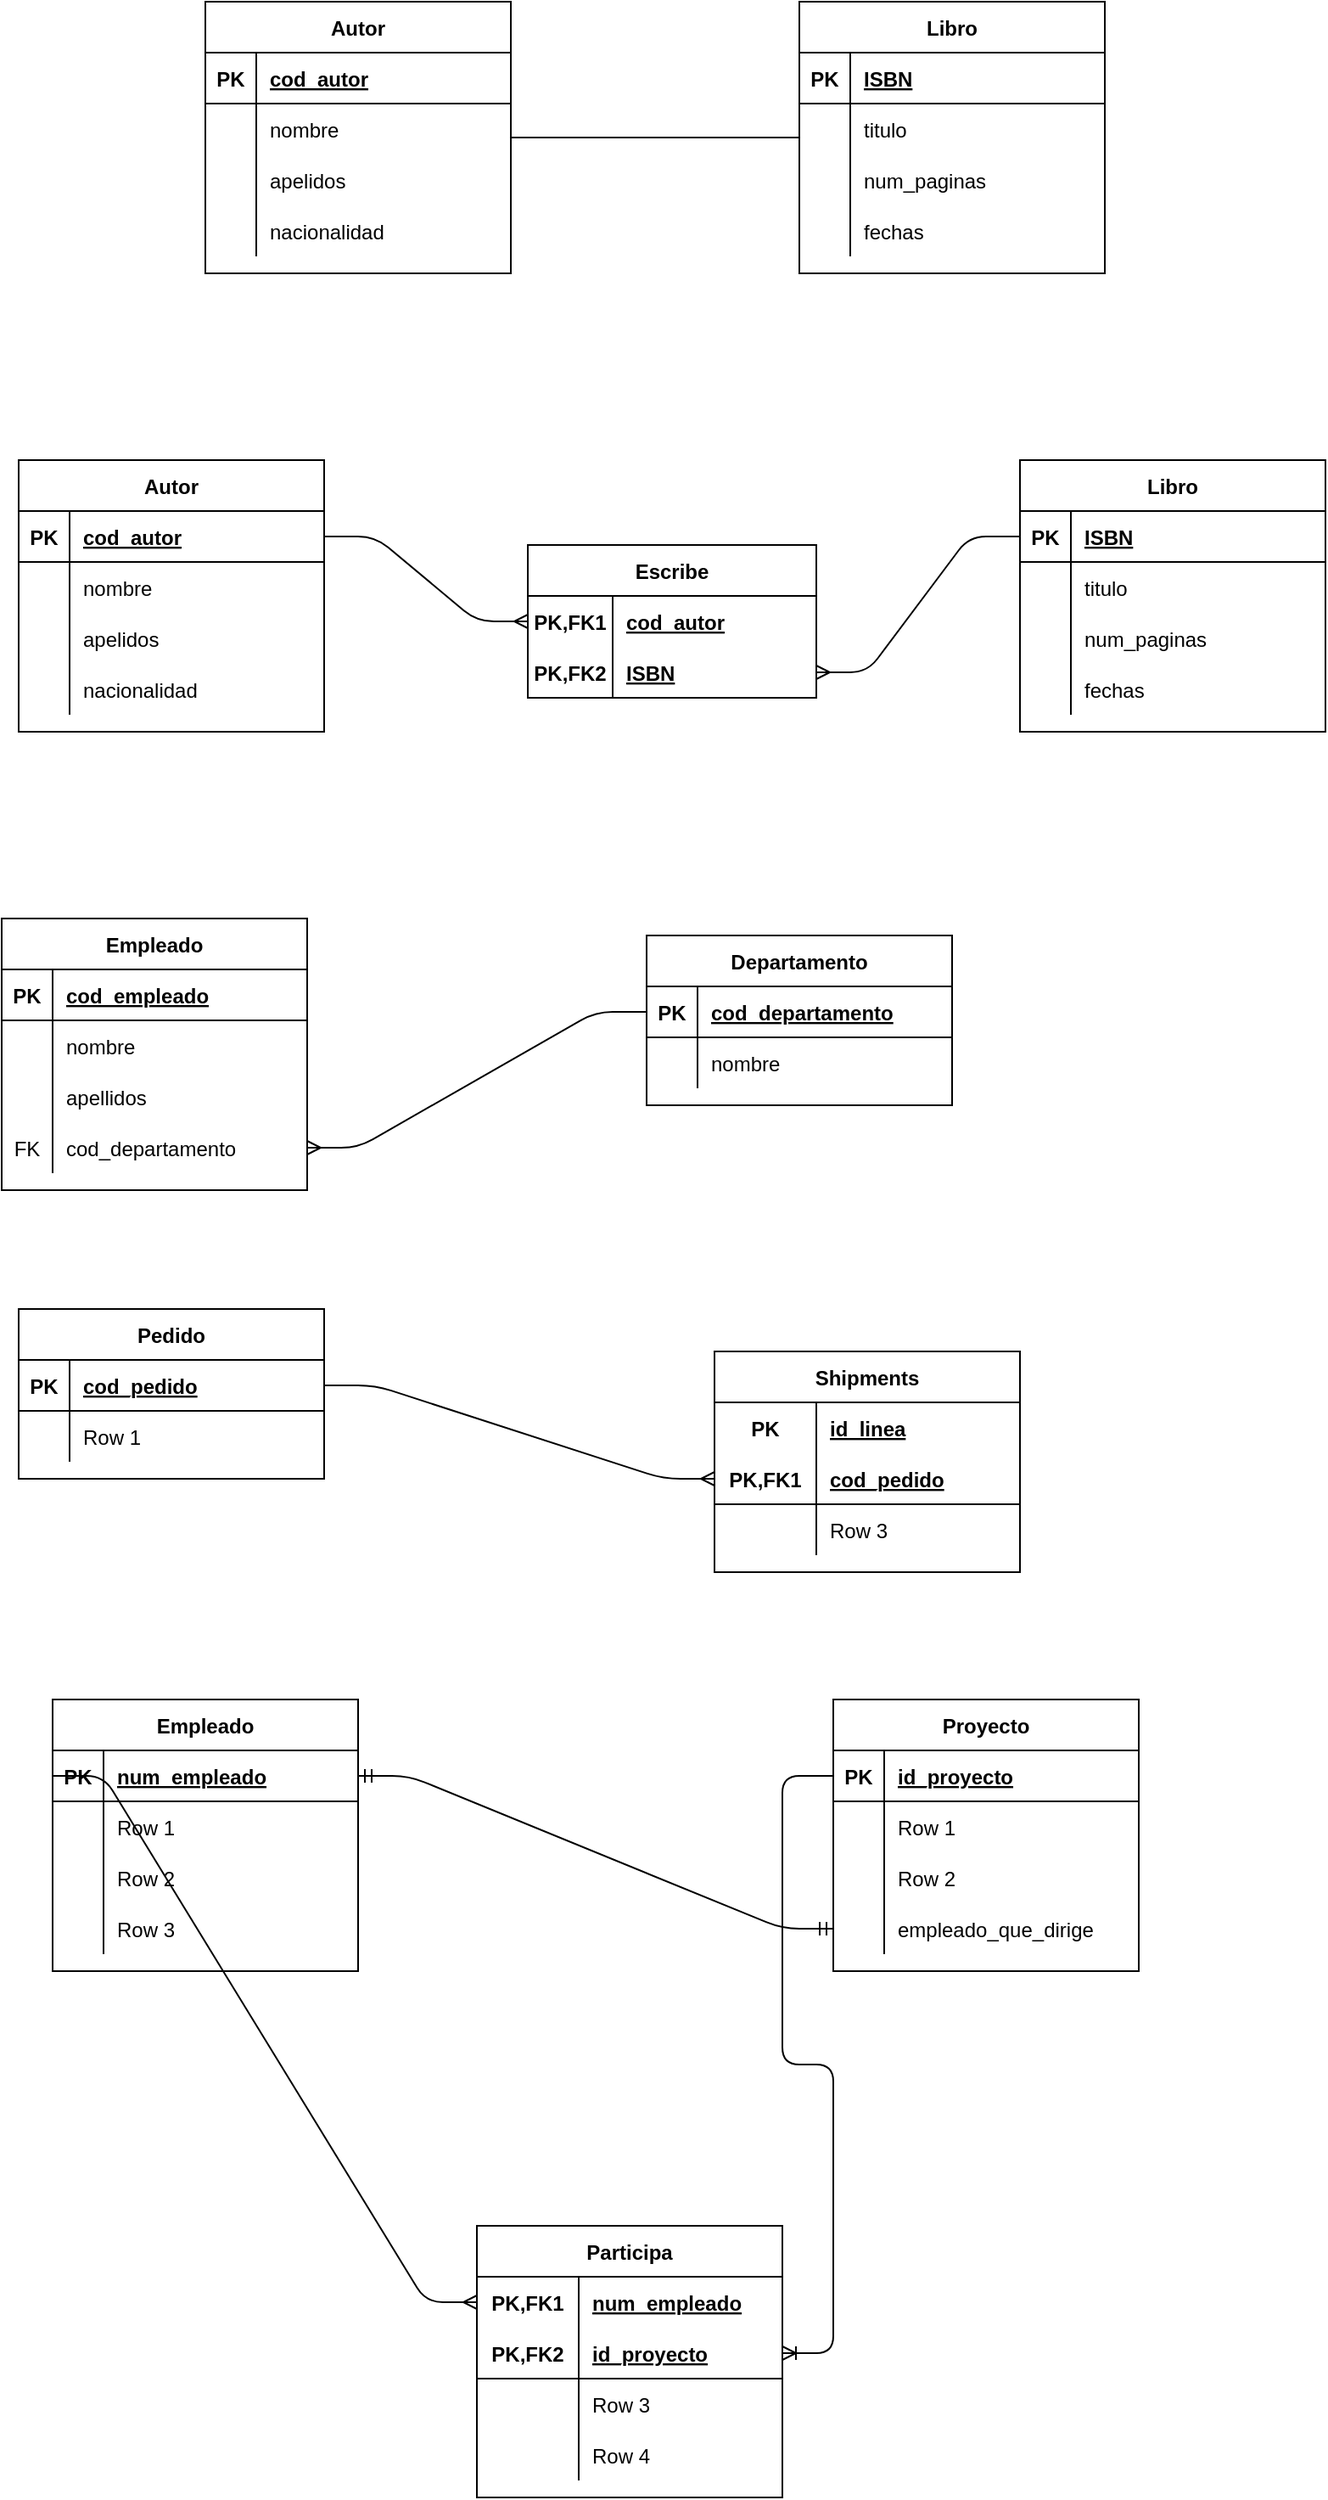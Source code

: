 <mxfile version="13.9.9" type="device"><diagram id="R2lEEEUBdFMjLlhIrx00" name="Page-1"><mxGraphModel dx="868" dy="510" grid="1" gridSize="10" guides="1" tooltips="1" connect="1" arrows="1" fold="1" page="1" pageScale="1" pageWidth="850" pageHeight="1100" math="0" shadow="0" extFonts="Permanent Marker^https://fonts.googleapis.com/css?family=Permanent+Marker"><root><mxCell id="0"/><mxCell id="1" parent="0"/><mxCell id="qr6SxdqKXMgSK3i2iwKG-58" value="Autor" style="shape=table;startSize=30;container=1;collapsible=1;childLayout=tableLayout;fixedRows=1;rowLines=0;fontStyle=1;align=center;resizeLast=1;" parent="1" vertex="1"><mxGeometry x="70" y="620" width="180" height="160" as="geometry"/></mxCell><mxCell id="qr6SxdqKXMgSK3i2iwKG-59" value="" style="shape=partialRectangle;collapsible=0;dropTarget=0;pointerEvents=0;fillColor=none;top=0;left=0;bottom=1;right=0;points=[[0,0.5],[1,0.5]];portConstraint=eastwest;" parent="qr6SxdqKXMgSK3i2iwKG-58" vertex="1"><mxGeometry y="30" width="180" height="30" as="geometry"/></mxCell><mxCell id="qr6SxdqKXMgSK3i2iwKG-60" value="PK" style="shape=partialRectangle;connectable=0;fillColor=none;top=0;left=0;bottom=0;right=0;fontStyle=1;overflow=hidden;" parent="qr6SxdqKXMgSK3i2iwKG-59" vertex="1"><mxGeometry width="30" height="30" as="geometry"/></mxCell><mxCell id="qr6SxdqKXMgSK3i2iwKG-61" value="cod_autor" style="shape=partialRectangle;connectable=0;fillColor=none;top=0;left=0;bottom=0;right=0;align=left;spacingLeft=6;fontStyle=5;overflow=hidden;" parent="qr6SxdqKXMgSK3i2iwKG-59" vertex="1"><mxGeometry x="30" width="150" height="30" as="geometry"/></mxCell><mxCell id="qr6SxdqKXMgSK3i2iwKG-62" value="" style="shape=partialRectangle;collapsible=0;dropTarget=0;pointerEvents=0;fillColor=none;top=0;left=0;bottom=0;right=0;points=[[0,0.5],[1,0.5]];portConstraint=eastwest;" parent="qr6SxdqKXMgSK3i2iwKG-58" vertex="1"><mxGeometry y="60" width="180" height="30" as="geometry"/></mxCell><mxCell id="qr6SxdqKXMgSK3i2iwKG-63" value="" style="shape=partialRectangle;connectable=0;fillColor=none;top=0;left=0;bottom=0;right=0;editable=1;overflow=hidden;" parent="qr6SxdqKXMgSK3i2iwKG-62" vertex="1"><mxGeometry width="30" height="30" as="geometry"/></mxCell><mxCell id="qr6SxdqKXMgSK3i2iwKG-64" value="nombre" style="shape=partialRectangle;connectable=0;fillColor=none;top=0;left=0;bottom=0;right=0;align=left;spacingLeft=6;overflow=hidden;" parent="qr6SxdqKXMgSK3i2iwKG-62" vertex="1"><mxGeometry x="30" width="150" height="30" as="geometry"/></mxCell><mxCell id="qr6SxdqKXMgSK3i2iwKG-65" value="" style="shape=partialRectangle;collapsible=0;dropTarget=0;pointerEvents=0;fillColor=none;top=0;left=0;bottom=0;right=0;points=[[0,0.5],[1,0.5]];portConstraint=eastwest;" parent="qr6SxdqKXMgSK3i2iwKG-58" vertex="1"><mxGeometry y="90" width="180" height="30" as="geometry"/></mxCell><mxCell id="qr6SxdqKXMgSK3i2iwKG-66" value="" style="shape=partialRectangle;connectable=0;fillColor=none;top=0;left=0;bottom=0;right=0;editable=1;overflow=hidden;" parent="qr6SxdqKXMgSK3i2iwKG-65" vertex="1"><mxGeometry width="30" height="30" as="geometry"/></mxCell><mxCell id="qr6SxdqKXMgSK3i2iwKG-67" value="apelidos" style="shape=partialRectangle;connectable=0;fillColor=none;top=0;left=0;bottom=0;right=0;align=left;spacingLeft=6;overflow=hidden;" parent="qr6SxdqKXMgSK3i2iwKG-65" vertex="1"><mxGeometry x="30" width="150" height="30" as="geometry"/></mxCell><mxCell id="qr6SxdqKXMgSK3i2iwKG-68" value="" style="shape=partialRectangle;collapsible=0;dropTarget=0;pointerEvents=0;fillColor=none;top=0;left=0;bottom=0;right=0;points=[[0,0.5],[1,0.5]];portConstraint=eastwest;" parent="qr6SxdqKXMgSK3i2iwKG-58" vertex="1"><mxGeometry y="120" width="180" height="30" as="geometry"/></mxCell><mxCell id="qr6SxdqKXMgSK3i2iwKG-69" value="" style="shape=partialRectangle;connectable=0;fillColor=none;top=0;left=0;bottom=0;right=0;editable=1;overflow=hidden;" parent="qr6SxdqKXMgSK3i2iwKG-68" vertex="1"><mxGeometry width="30" height="30" as="geometry"/></mxCell><mxCell id="qr6SxdqKXMgSK3i2iwKG-70" value="nacionalidad" style="shape=partialRectangle;connectable=0;fillColor=none;top=0;left=0;bottom=0;right=0;align=left;spacingLeft=6;overflow=hidden;" parent="qr6SxdqKXMgSK3i2iwKG-68" vertex="1"><mxGeometry x="30" width="150" height="30" as="geometry"/></mxCell><mxCell id="qr6SxdqKXMgSK3i2iwKG-71" value="Libro" style="shape=table;startSize=30;container=1;collapsible=1;childLayout=tableLayout;fixedRows=1;rowLines=0;fontStyle=1;align=center;resizeLast=1;strokeColor=#000000;" parent="1" vertex="1"><mxGeometry x="660" y="620" width="180" height="160" as="geometry"/></mxCell><mxCell id="qr6SxdqKXMgSK3i2iwKG-72" value="" style="shape=partialRectangle;collapsible=0;dropTarget=0;pointerEvents=0;fillColor=none;top=0;left=0;bottom=1;right=0;points=[[0,0.5],[1,0.5]];portConstraint=eastwest;" parent="qr6SxdqKXMgSK3i2iwKG-71" vertex="1"><mxGeometry y="30" width="180" height="30" as="geometry"/></mxCell><mxCell id="qr6SxdqKXMgSK3i2iwKG-73" value="PK" style="shape=partialRectangle;connectable=0;fillColor=none;top=0;left=0;bottom=0;right=0;fontStyle=1;overflow=hidden;" parent="qr6SxdqKXMgSK3i2iwKG-72" vertex="1"><mxGeometry width="30" height="30" as="geometry"/></mxCell><mxCell id="qr6SxdqKXMgSK3i2iwKG-74" value="ISBN" style="shape=partialRectangle;connectable=0;fillColor=none;top=0;left=0;bottom=0;right=0;align=left;spacingLeft=6;fontStyle=5;overflow=hidden;" parent="qr6SxdqKXMgSK3i2iwKG-72" vertex="1"><mxGeometry x="30" width="150" height="30" as="geometry"/></mxCell><mxCell id="qr6SxdqKXMgSK3i2iwKG-75" value="" style="shape=partialRectangle;collapsible=0;dropTarget=0;pointerEvents=0;fillColor=none;top=0;left=0;bottom=0;right=0;points=[[0,0.5],[1,0.5]];portConstraint=eastwest;" parent="qr6SxdqKXMgSK3i2iwKG-71" vertex="1"><mxGeometry y="60" width="180" height="30" as="geometry"/></mxCell><mxCell id="qr6SxdqKXMgSK3i2iwKG-76" value="" style="shape=partialRectangle;connectable=0;fillColor=none;top=0;left=0;bottom=0;right=0;editable=1;overflow=hidden;" parent="qr6SxdqKXMgSK3i2iwKG-75" vertex="1"><mxGeometry width="30" height="30" as="geometry"/></mxCell><mxCell id="qr6SxdqKXMgSK3i2iwKG-77" value="titulo" style="shape=partialRectangle;connectable=0;fillColor=none;top=0;left=0;bottom=0;right=0;align=left;spacingLeft=6;overflow=hidden;" parent="qr6SxdqKXMgSK3i2iwKG-75" vertex="1"><mxGeometry x="30" width="150" height="30" as="geometry"/></mxCell><mxCell id="qr6SxdqKXMgSK3i2iwKG-78" value="" style="shape=partialRectangle;collapsible=0;dropTarget=0;pointerEvents=0;fillColor=none;top=0;left=0;bottom=0;right=0;points=[[0,0.5],[1,0.5]];portConstraint=eastwest;" parent="qr6SxdqKXMgSK3i2iwKG-71" vertex="1"><mxGeometry y="90" width="180" height="30" as="geometry"/></mxCell><mxCell id="qr6SxdqKXMgSK3i2iwKG-79" value="" style="shape=partialRectangle;connectable=0;fillColor=none;top=0;left=0;bottom=0;right=0;editable=1;overflow=hidden;" parent="qr6SxdqKXMgSK3i2iwKG-78" vertex="1"><mxGeometry width="30" height="30" as="geometry"/></mxCell><mxCell id="qr6SxdqKXMgSK3i2iwKG-80" value="num_paginas" style="shape=partialRectangle;connectable=0;fillColor=none;top=0;left=0;bottom=0;right=0;align=left;spacingLeft=6;overflow=hidden;" parent="qr6SxdqKXMgSK3i2iwKG-78" vertex="1"><mxGeometry x="30" width="150" height="30" as="geometry"/></mxCell><mxCell id="qr6SxdqKXMgSK3i2iwKG-81" value="" style="shape=partialRectangle;collapsible=0;dropTarget=0;pointerEvents=0;fillColor=none;top=0;left=0;bottom=0;right=0;points=[[0,0.5],[1,0.5]];portConstraint=eastwest;" parent="qr6SxdqKXMgSK3i2iwKG-71" vertex="1"><mxGeometry y="120" width="180" height="30" as="geometry"/></mxCell><mxCell id="qr6SxdqKXMgSK3i2iwKG-82" value="" style="shape=partialRectangle;connectable=0;fillColor=none;top=0;left=0;bottom=0;right=0;editable=1;overflow=hidden;" parent="qr6SxdqKXMgSK3i2iwKG-81" vertex="1"><mxGeometry width="30" height="30" as="geometry"/></mxCell><mxCell id="qr6SxdqKXMgSK3i2iwKG-83" value="fechas" style="shape=partialRectangle;connectable=0;fillColor=none;top=0;left=0;bottom=0;right=0;align=left;spacingLeft=6;overflow=hidden;" parent="qr6SxdqKXMgSK3i2iwKG-81" vertex="1"><mxGeometry x="30" width="150" height="30" as="geometry"/></mxCell><mxCell id="qr6SxdqKXMgSK3i2iwKG-94" value="Escribe" style="shape=table;startSize=30;container=1;collapsible=1;childLayout=tableLayout;fixedRows=1;rowLines=0;fontStyle=1;align=center;resizeLast=1;strokeColor=#000000;" parent="1" vertex="1"><mxGeometry x="370" y="670" width="170" height="90" as="geometry"/></mxCell><mxCell id="qr6SxdqKXMgSK3i2iwKG-95" value="" style="shape=partialRectangle;collapsible=0;dropTarget=0;pointerEvents=0;fillColor=none;top=0;left=0;bottom=1;right=0;points=[[0,0.5],[1,0.5]];portConstraint=eastwest;strokeColor=none;" parent="qr6SxdqKXMgSK3i2iwKG-94" vertex="1"><mxGeometry y="30" width="170" height="30" as="geometry"/></mxCell><mxCell id="qr6SxdqKXMgSK3i2iwKG-96" value="PK,FK1" style="shape=partialRectangle;connectable=0;fillColor=none;top=0;left=0;bottom=0;right=0;fontStyle=1;overflow=hidden;" parent="qr6SxdqKXMgSK3i2iwKG-95" vertex="1"><mxGeometry width="50" height="30" as="geometry"/></mxCell><mxCell id="qr6SxdqKXMgSK3i2iwKG-97" value="cod_autor" style="shape=partialRectangle;connectable=0;fillColor=none;top=0;left=0;bottom=0;right=0;align=left;spacingLeft=6;fontStyle=5;overflow=hidden;" parent="qr6SxdqKXMgSK3i2iwKG-95" vertex="1"><mxGeometry x="50" width="120" height="30" as="geometry"/></mxCell><mxCell id="qr6SxdqKXMgSK3i2iwKG-107" value="" style="shape=partialRectangle;collapsible=0;dropTarget=0;pointerEvents=0;fillColor=none;top=0;left=0;bottom=1;right=0;points=[[0,0.5],[1,0.5]];portConstraint=eastwest;" parent="qr6SxdqKXMgSK3i2iwKG-94" vertex="1"><mxGeometry y="60" width="170" height="30" as="geometry"/></mxCell><mxCell id="qr6SxdqKXMgSK3i2iwKG-108" value="PK,FK2" style="shape=partialRectangle;connectable=0;fillColor=none;top=0;left=0;bottom=0;right=0;fontStyle=1;overflow=hidden;" parent="qr6SxdqKXMgSK3i2iwKG-107" vertex="1"><mxGeometry width="50" height="30" as="geometry"/></mxCell><mxCell id="qr6SxdqKXMgSK3i2iwKG-109" value="ISBN" style="shape=partialRectangle;connectable=0;fillColor=none;top=0;left=0;bottom=0;right=0;align=left;spacingLeft=6;fontStyle=5;overflow=hidden;" parent="qr6SxdqKXMgSK3i2iwKG-107" vertex="1"><mxGeometry x="50" width="120" height="30" as="geometry"/></mxCell><mxCell id="DRGALDE1ykIRVBQbwLEC-1" value="Autor" style="shape=table;startSize=30;container=1;collapsible=1;childLayout=tableLayout;fixedRows=1;rowLines=0;fontStyle=1;align=center;resizeLast=1;" vertex="1" parent="1"><mxGeometry x="180" y="350" width="180" height="160" as="geometry"/></mxCell><mxCell id="DRGALDE1ykIRVBQbwLEC-2" value="" style="shape=partialRectangle;collapsible=0;dropTarget=0;pointerEvents=0;fillColor=none;top=0;left=0;bottom=1;right=0;points=[[0,0.5],[1,0.5]];portConstraint=eastwest;" vertex="1" parent="DRGALDE1ykIRVBQbwLEC-1"><mxGeometry y="30" width="180" height="30" as="geometry"/></mxCell><mxCell id="DRGALDE1ykIRVBQbwLEC-3" value="PK" style="shape=partialRectangle;connectable=0;fillColor=none;top=0;left=0;bottom=0;right=0;fontStyle=1;overflow=hidden;" vertex="1" parent="DRGALDE1ykIRVBQbwLEC-2"><mxGeometry width="30" height="30" as="geometry"/></mxCell><mxCell id="DRGALDE1ykIRVBQbwLEC-4" value="cod_autor" style="shape=partialRectangle;connectable=0;fillColor=none;top=0;left=0;bottom=0;right=0;align=left;spacingLeft=6;fontStyle=5;overflow=hidden;" vertex="1" parent="DRGALDE1ykIRVBQbwLEC-2"><mxGeometry x="30" width="150" height="30" as="geometry"/></mxCell><mxCell id="DRGALDE1ykIRVBQbwLEC-5" value="" style="shape=partialRectangle;collapsible=0;dropTarget=0;pointerEvents=0;fillColor=none;top=0;left=0;bottom=0;right=0;points=[[0,0.5],[1,0.5]];portConstraint=eastwest;" vertex="1" parent="DRGALDE1ykIRVBQbwLEC-1"><mxGeometry y="60" width="180" height="30" as="geometry"/></mxCell><mxCell id="DRGALDE1ykIRVBQbwLEC-6" value="" style="shape=partialRectangle;connectable=0;fillColor=none;top=0;left=0;bottom=0;right=0;editable=1;overflow=hidden;" vertex="1" parent="DRGALDE1ykIRVBQbwLEC-5"><mxGeometry width="30" height="30" as="geometry"/></mxCell><mxCell id="DRGALDE1ykIRVBQbwLEC-7" value="nombre" style="shape=partialRectangle;connectable=0;fillColor=none;top=0;left=0;bottom=0;right=0;align=left;spacingLeft=6;overflow=hidden;" vertex="1" parent="DRGALDE1ykIRVBQbwLEC-5"><mxGeometry x="30" width="150" height="30" as="geometry"/></mxCell><mxCell id="DRGALDE1ykIRVBQbwLEC-8" value="" style="shape=partialRectangle;collapsible=0;dropTarget=0;pointerEvents=0;fillColor=none;top=0;left=0;bottom=0;right=0;points=[[0,0.5],[1,0.5]];portConstraint=eastwest;" vertex="1" parent="DRGALDE1ykIRVBQbwLEC-1"><mxGeometry y="90" width="180" height="30" as="geometry"/></mxCell><mxCell id="DRGALDE1ykIRVBQbwLEC-9" value="" style="shape=partialRectangle;connectable=0;fillColor=none;top=0;left=0;bottom=0;right=0;editable=1;overflow=hidden;" vertex="1" parent="DRGALDE1ykIRVBQbwLEC-8"><mxGeometry width="30" height="30" as="geometry"/></mxCell><mxCell id="DRGALDE1ykIRVBQbwLEC-10" value="apelidos" style="shape=partialRectangle;connectable=0;fillColor=none;top=0;left=0;bottom=0;right=0;align=left;spacingLeft=6;overflow=hidden;" vertex="1" parent="DRGALDE1ykIRVBQbwLEC-8"><mxGeometry x="30" width="150" height="30" as="geometry"/></mxCell><mxCell id="DRGALDE1ykIRVBQbwLEC-11" value="" style="shape=partialRectangle;collapsible=0;dropTarget=0;pointerEvents=0;fillColor=none;top=0;left=0;bottom=0;right=0;points=[[0,0.5],[1,0.5]];portConstraint=eastwest;" vertex="1" parent="DRGALDE1ykIRVBQbwLEC-1"><mxGeometry y="120" width="180" height="30" as="geometry"/></mxCell><mxCell id="DRGALDE1ykIRVBQbwLEC-12" value="" style="shape=partialRectangle;connectable=0;fillColor=none;top=0;left=0;bottom=0;right=0;editable=1;overflow=hidden;" vertex="1" parent="DRGALDE1ykIRVBQbwLEC-11"><mxGeometry width="30" height="30" as="geometry"/></mxCell><mxCell id="DRGALDE1ykIRVBQbwLEC-13" value="nacionalidad" style="shape=partialRectangle;connectable=0;fillColor=none;top=0;left=0;bottom=0;right=0;align=left;spacingLeft=6;overflow=hidden;" vertex="1" parent="DRGALDE1ykIRVBQbwLEC-11"><mxGeometry x="30" width="150" height="30" as="geometry"/></mxCell><mxCell id="DRGALDE1ykIRVBQbwLEC-14" value="Libro" style="shape=table;startSize=30;container=1;collapsible=1;childLayout=tableLayout;fixedRows=1;rowLines=0;fontStyle=1;align=center;resizeLast=1;strokeColor=#000000;" vertex="1" parent="1"><mxGeometry x="530" y="350" width="180" height="160" as="geometry"/></mxCell><mxCell id="DRGALDE1ykIRVBQbwLEC-15" value="" style="shape=partialRectangle;collapsible=0;dropTarget=0;pointerEvents=0;fillColor=none;top=0;left=0;bottom=1;right=0;points=[[0,0.5],[1,0.5]];portConstraint=eastwest;" vertex="1" parent="DRGALDE1ykIRVBQbwLEC-14"><mxGeometry y="30" width="180" height="30" as="geometry"/></mxCell><mxCell id="DRGALDE1ykIRVBQbwLEC-16" value="PK" style="shape=partialRectangle;connectable=0;fillColor=none;top=0;left=0;bottom=0;right=0;fontStyle=1;overflow=hidden;" vertex="1" parent="DRGALDE1ykIRVBQbwLEC-15"><mxGeometry width="30" height="30" as="geometry"/></mxCell><mxCell id="DRGALDE1ykIRVBQbwLEC-17" value="ISBN" style="shape=partialRectangle;connectable=0;fillColor=none;top=0;left=0;bottom=0;right=0;align=left;spacingLeft=6;fontStyle=5;overflow=hidden;" vertex="1" parent="DRGALDE1ykIRVBQbwLEC-15"><mxGeometry x="30" width="150" height="30" as="geometry"/></mxCell><mxCell id="DRGALDE1ykIRVBQbwLEC-18" value="" style="shape=partialRectangle;collapsible=0;dropTarget=0;pointerEvents=0;fillColor=none;top=0;left=0;bottom=0;right=0;points=[[0,0.5],[1,0.5]];portConstraint=eastwest;" vertex="1" parent="DRGALDE1ykIRVBQbwLEC-14"><mxGeometry y="60" width="180" height="30" as="geometry"/></mxCell><mxCell id="DRGALDE1ykIRVBQbwLEC-19" value="" style="shape=partialRectangle;connectable=0;fillColor=none;top=0;left=0;bottom=0;right=0;editable=1;overflow=hidden;" vertex="1" parent="DRGALDE1ykIRVBQbwLEC-18"><mxGeometry width="30" height="30" as="geometry"/></mxCell><mxCell id="DRGALDE1ykIRVBQbwLEC-20" value="titulo" style="shape=partialRectangle;connectable=0;fillColor=none;top=0;left=0;bottom=0;right=0;align=left;spacingLeft=6;overflow=hidden;" vertex="1" parent="DRGALDE1ykIRVBQbwLEC-18"><mxGeometry x="30" width="150" height="30" as="geometry"/></mxCell><mxCell id="DRGALDE1ykIRVBQbwLEC-21" value="" style="shape=partialRectangle;collapsible=0;dropTarget=0;pointerEvents=0;fillColor=none;top=0;left=0;bottom=0;right=0;points=[[0,0.5],[1,0.5]];portConstraint=eastwest;" vertex="1" parent="DRGALDE1ykIRVBQbwLEC-14"><mxGeometry y="90" width="180" height="30" as="geometry"/></mxCell><mxCell id="DRGALDE1ykIRVBQbwLEC-22" value="" style="shape=partialRectangle;connectable=0;fillColor=none;top=0;left=0;bottom=0;right=0;editable=1;overflow=hidden;" vertex="1" parent="DRGALDE1ykIRVBQbwLEC-21"><mxGeometry width="30" height="30" as="geometry"/></mxCell><mxCell id="DRGALDE1ykIRVBQbwLEC-23" value="num_paginas" style="shape=partialRectangle;connectable=0;fillColor=none;top=0;left=0;bottom=0;right=0;align=left;spacingLeft=6;overflow=hidden;" vertex="1" parent="DRGALDE1ykIRVBQbwLEC-21"><mxGeometry x="30" width="150" height="30" as="geometry"/></mxCell><mxCell id="DRGALDE1ykIRVBQbwLEC-24" value="" style="shape=partialRectangle;collapsible=0;dropTarget=0;pointerEvents=0;fillColor=none;top=0;left=0;bottom=0;right=0;points=[[0,0.5],[1,0.5]];portConstraint=eastwest;" vertex="1" parent="DRGALDE1ykIRVBQbwLEC-14"><mxGeometry y="120" width="180" height="30" as="geometry"/></mxCell><mxCell id="DRGALDE1ykIRVBQbwLEC-25" value="" style="shape=partialRectangle;connectable=0;fillColor=none;top=0;left=0;bottom=0;right=0;editable=1;overflow=hidden;" vertex="1" parent="DRGALDE1ykIRVBQbwLEC-24"><mxGeometry width="30" height="30" as="geometry"/></mxCell><mxCell id="DRGALDE1ykIRVBQbwLEC-26" value="fechas" style="shape=partialRectangle;connectable=0;fillColor=none;top=0;left=0;bottom=0;right=0;align=left;spacingLeft=6;overflow=hidden;" vertex="1" parent="DRGALDE1ykIRVBQbwLEC-24"><mxGeometry x="30" width="150" height="30" as="geometry"/></mxCell><mxCell id="DRGALDE1ykIRVBQbwLEC-28" value="" style="endArrow=none;html=1;rounded=0;" edge="1" parent="1" source="DRGALDE1ykIRVBQbwLEC-1" target="DRGALDE1ykIRVBQbwLEC-14"><mxGeometry relative="1" as="geometry"><mxPoint x="340" y="560" as="sourcePoint"/><mxPoint x="500" y="560" as="targetPoint"/></mxGeometry></mxCell><mxCell id="DRGALDE1ykIRVBQbwLEC-31" value="" style="edgeStyle=entityRelationEdgeStyle;fontSize=12;html=1;endArrow=ERmany;exitX=1;exitY=0.5;exitDx=0;exitDy=0;entryX=0;entryY=0.5;entryDx=0;entryDy=0;" edge="1" parent="1" source="qr6SxdqKXMgSK3i2iwKG-59" target="qr6SxdqKXMgSK3i2iwKG-95"><mxGeometry width="100" height="100" relative="1" as="geometry"><mxPoint x="390" y="810" as="sourcePoint"/><mxPoint x="490" y="710" as="targetPoint"/></mxGeometry></mxCell><mxCell id="DRGALDE1ykIRVBQbwLEC-32" value="" style="edgeStyle=entityRelationEdgeStyle;fontSize=12;html=1;endArrow=ERmany;entryX=1;entryY=0.5;entryDx=0;entryDy=0;exitX=0;exitY=0.5;exitDx=0;exitDy=0;" edge="1" parent="1" source="qr6SxdqKXMgSK3i2iwKG-72" target="qr6SxdqKXMgSK3i2iwKG-107"><mxGeometry width="100" height="100" relative="1" as="geometry"><mxPoint x="460" y="840" as="sourcePoint"/><mxPoint x="580" y="890" as="targetPoint"/></mxGeometry></mxCell><mxCell id="DRGALDE1ykIRVBQbwLEC-33" value="Empleado" style="shape=table;startSize=30;container=1;collapsible=1;childLayout=tableLayout;fixedRows=1;rowLines=0;fontStyle=1;align=center;resizeLast=1;" vertex="1" parent="1"><mxGeometry x="60" y="890" width="180" height="160" as="geometry"/></mxCell><mxCell id="DRGALDE1ykIRVBQbwLEC-34" value="" style="shape=partialRectangle;collapsible=0;dropTarget=0;pointerEvents=0;fillColor=none;top=0;left=0;bottom=1;right=0;points=[[0,0.5],[1,0.5]];portConstraint=eastwest;" vertex="1" parent="DRGALDE1ykIRVBQbwLEC-33"><mxGeometry y="30" width="180" height="30" as="geometry"/></mxCell><mxCell id="DRGALDE1ykIRVBQbwLEC-35" value="PK" style="shape=partialRectangle;connectable=0;fillColor=none;top=0;left=0;bottom=0;right=0;fontStyle=1;overflow=hidden;" vertex="1" parent="DRGALDE1ykIRVBQbwLEC-34"><mxGeometry width="30" height="30" as="geometry"/></mxCell><mxCell id="DRGALDE1ykIRVBQbwLEC-36" value="cod_empleado" style="shape=partialRectangle;connectable=0;fillColor=none;top=0;left=0;bottom=0;right=0;align=left;spacingLeft=6;fontStyle=5;overflow=hidden;" vertex="1" parent="DRGALDE1ykIRVBQbwLEC-34"><mxGeometry x="30" width="150" height="30" as="geometry"/></mxCell><mxCell id="DRGALDE1ykIRVBQbwLEC-37" value="" style="shape=partialRectangle;collapsible=0;dropTarget=0;pointerEvents=0;fillColor=none;top=0;left=0;bottom=0;right=0;points=[[0,0.5],[1,0.5]];portConstraint=eastwest;" vertex="1" parent="DRGALDE1ykIRVBQbwLEC-33"><mxGeometry y="60" width="180" height="30" as="geometry"/></mxCell><mxCell id="DRGALDE1ykIRVBQbwLEC-38" value="" style="shape=partialRectangle;connectable=0;fillColor=none;top=0;left=0;bottom=0;right=0;editable=1;overflow=hidden;" vertex="1" parent="DRGALDE1ykIRVBQbwLEC-37"><mxGeometry width="30" height="30" as="geometry"/></mxCell><mxCell id="DRGALDE1ykIRVBQbwLEC-39" value="nombre" style="shape=partialRectangle;connectable=0;fillColor=none;top=0;left=0;bottom=0;right=0;align=left;spacingLeft=6;overflow=hidden;verticalAlign=middle;" vertex="1" parent="DRGALDE1ykIRVBQbwLEC-37"><mxGeometry x="30" width="150" height="30" as="geometry"/></mxCell><mxCell id="DRGALDE1ykIRVBQbwLEC-40" value="" style="shape=partialRectangle;collapsible=0;dropTarget=0;pointerEvents=0;fillColor=none;top=0;left=0;bottom=0;right=0;points=[[0,0.5],[1,0.5]];portConstraint=eastwest;" vertex="1" parent="DRGALDE1ykIRVBQbwLEC-33"><mxGeometry y="90" width="180" height="30" as="geometry"/></mxCell><mxCell id="DRGALDE1ykIRVBQbwLEC-41" value="" style="shape=partialRectangle;connectable=0;fillColor=none;top=0;left=0;bottom=0;right=0;editable=1;overflow=hidden;" vertex="1" parent="DRGALDE1ykIRVBQbwLEC-40"><mxGeometry width="30" height="30" as="geometry"/></mxCell><mxCell id="DRGALDE1ykIRVBQbwLEC-42" value="apellidos" style="shape=partialRectangle;connectable=0;fillColor=none;top=0;left=0;bottom=0;right=0;align=left;spacingLeft=6;overflow=hidden;" vertex="1" parent="DRGALDE1ykIRVBQbwLEC-40"><mxGeometry x="30" width="150" height="30" as="geometry"/></mxCell><mxCell id="DRGALDE1ykIRVBQbwLEC-43" value="" style="shape=partialRectangle;collapsible=0;dropTarget=0;pointerEvents=0;fillColor=none;top=0;left=0;bottom=0;right=0;points=[[0,0.5],[1,0.5]];portConstraint=eastwest;" vertex="1" parent="DRGALDE1ykIRVBQbwLEC-33"><mxGeometry y="120" width="180" height="30" as="geometry"/></mxCell><mxCell id="DRGALDE1ykIRVBQbwLEC-44" value="FK" style="shape=partialRectangle;connectable=0;fillColor=none;top=0;left=0;bottom=0;right=0;editable=1;overflow=hidden;" vertex="1" parent="DRGALDE1ykIRVBQbwLEC-43"><mxGeometry width="30" height="30" as="geometry"/></mxCell><mxCell id="DRGALDE1ykIRVBQbwLEC-45" value="cod_departamento" style="shape=partialRectangle;connectable=0;fillColor=none;top=0;left=0;bottom=0;right=0;align=left;spacingLeft=6;overflow=hidden;" vertex="1" parent="DRGALDE1ykIRVBQbwLEC-43"><mxGeometry x="30" width="150" height="30" as="geometry"/></mxCell><mxCell id="DRGALDE1ykIRVBQbwLEC-46" value="Departamento" style="shape=table;startSize=30;container=1;collapsible=1;childLayout=tableLayout;fixedRows=1;rowLines=0;fontStyle=1;align=center;resizeLast=1;" vertex="1" parent="1"><mxGeometry x="440" y="900" width="180" height="100" as="geometry"/></mxCell><mxCell id="DRGALDE1ykIRVBQbwLEC-47" value="" style="shape=partialRectangle;collapsible=0;dropTarget=0;pointerEvents=0;fillColor=none;top=0;left=0;bottom=1;right=0;points=[[0,0.5],[1,0.5]];portConstraint=eastwest;" vertex="1" parent="DRGALDE1ykIRVBQbwLEC-46"><mxGeometry y="30" width="180" height="30" as="geometry"/></mxCell><mxCell id="DRGALDE1ykIRVBQbwLEC-48" value="PK" style="shape=partialRectangle;connectable=0;fillColor=none;top=0;left=0;bottom=0;right=0;fontStyle=1;overflow=hidden;" vertex="1" parent="DRGALDE1ykIRVBQbwLEC-47"><mxGeometry width="30" height="30" as="geometry"/></mxCell><mxCell id="DRGALDE1ykIRVBQbwLEC-49" value="cod_departamento" style="shape=partialRectangle;connectable=0;fillColor=none;top=0;left=0;bottom=0;right=0;align=left;spacingLeft=6;fontStyle=5;overflow=hidden;" vertex="1" parent="DRGALDE1ykIRVBQbwLEC-47"><mxGeometry x="30" width="150" height="30" as="geometry"/></mxCell><mxCell id="DRGALDE1ykIRVBQbwLEC-50" value="" style="shape=partialRectangle;collapsible=0;dropTarget=0;pointerEvents=0;fillColor=none;top=0;left=0;bottom=0;right=0;points=[[0,0.5],[1,0.5]];portConstraint=eastwest;" vertex="1" parent="DRGALDE1ykIRVBQbwLEC-46"><mxGeometry y="60" width="180" height="30" as="geometry"/></mxCell><mxCell id="DRGALDE1ykIRVBQbwLEC-51" value="" style="shape=partialRectangle;connectable=0;fillColor=none;top=0;left=0;bottom=0;right=0;editable=1;overflow=hidden;" vertex="1" parent="DRGALDE1ykIRVBQbwLEC-50"><mxGeometry width="30" height="30" as="geometry"/></mxCell><mxCell id="DRGALDE1ykIRVBQbwLEC-52" value="nombre" style="shape=partialRectangle;connectable=0;fillColor=none;top=0;left=0;bottom=0;right=0;align=left;spacingLeft=6;overflow=hidden;" vertex="1" parent="DRGALDE1ykIRVBQbwLEC-50"><mxGeometry x="30" width="150" height="30" as="geometry"/></mxCell><mxCell id="DRGALDE1ykIRVBQbwLEC-59" value="" style="edgeStyle=entityRelationEdgeStyle;fontSize=12;html=1;endArrow=ERmany;exitX=0;exitY=0.5;exitDx=0;exitDy=0;" edge="1" parent="1" source="DRGALDE1ykIRVBQbwLEC-47" target="DRGALDE1ykIRVBQbwLEC-43"><mxGeometry width="100" height="100" relative="1" as="geometry"><mxPoint x="390" y="1110" as="sourcePoint"/><mxPoint x="490" y="1010" as="targetPoint"/></mxGeometry></mxCell><mxCell id="DRGALDE1ykIRVBQbwLEC-60" value="Pedido" style="shape=table;startSize=30;container=1;collapsible=1;childLayout=tableLayout;fixedRows=1;rowLines=0;fontStyle=1;align=center;resizeLast=1;" vertex="1" parent="1"><mxGeometry x="70" y="1120" width="180" height="100" as="geometry"/></mxCell><mxCell id="DRGALDE1ykIRVBQbwLEC-61" value="" style="shape=partialRectangle;collapsible=0;dropTarget=0;pointerEvents=0;fillColor=none;top=0;left=0;bottom=1;right=0;points=[[0,0.5],[1,0.5]];portConstraint=eastwest;" vertex="1" parent="DRGALDE1ykIRVBQbwLEC-60"><mxGeometry y="30" width="180" height="30" as="geometry"/></mxCell><mxCell id="DRGALDE1ykIRVBQbwLEC-62" value="PK" style="shape=partialRectangle;connectable=0;fillColor=none;top=0;left=0;bottom=0;right=0;fontStyle=1;overflow=hidden;" vertex="1" parent="DRGALDE1ykIRVBQbwLEC-61"><mxGeometry width="30" height="30" as="geometry"/></mxCell><mxCell id="DRGALDE1ykIRVBQbwLEC-63" value="cod_pedido" style="shape=partialRectangle;connectable=0;fillColor=none;top=0;left=0;bottom=0;right=0;align=left;spacingLeft=6;fontStyle=5;overflow=hidden;" vertex="1" parent="DRGALDE1ykIRVBQbwLEC-61"><mxGeometry x="30" width="150" height="30" as="geometry"/></mxCell><mxCell id="DRGALDE1ykIRVBQbwLEC-64" value="" style="shape=partialRectangle;collapsible=0;dropTarget=0;pointerEvents=0;fillColor=none;top=0;left=0;bottom=0;right=0;points=[[0,0.5],[1,0.5]];portConstraint=eastwest;" vertex="1" parent="DRGALDE1ykIRVBQbwLEC-60"><mxGeometry y="60" width="180" height="30" as="geometry"/></mxCell><mxCell id="DRGALDE1ykIRVBQbwLEC-65" value="" style="shape=partialRectangle;connectable=0;fillColor=none;top=0;left=0;bottom=0;right=0;editable=1;overflow=hidden;" vertex="1" parent="DRGALDE1ykIRVBQbwLEC-64"><mxGeometry width="30" height="30" as="geometry"/></mxCell><mxCell id="DRGALDE1ykIRVBQbwLEC-66" value="Row 1" style="shape=partialRectangle;connectable=0;fillColor=none;top=0;left=0;bottom=0;right=0;align=left;spacingLeft=6;overflow=hidden;" vertex="1" parent="DRGALDE1ykIRVBQbwLEC-64"><mxGeometry x="30" width="150" height="30" as="geometry"/></mxCell><mxCell id="DRGALDE1ykIRVBQbwLEC-73" value="Shipments" style="shape=table;startSize=30;container=1;collapsible=1;childLayout=tableLayout;fixedRows=1;rowLines=0;fontStyle=1;align=center;resizeLast=1;" vertex="1" parent="1"><mxGeometry x="480" y="1145" width="180" height="130" as="geometry"/></mxCell><mxCell id="DRGALDE1ykIRVBQbwLEC-74" value="" style="shape=partialRectangle;collapsible=0;dropTarget=0;pointerEvents=0;fillColor=none;top=0;left=0;bottom=0;right=0;points=[[0,0.5],[1,0.5]];portConstraint=eastwest;" vertex="1" parent="DRGALDE1ykIRVBQbwLEC-73"><mxGeometry y="30" width="180" height="30" as="geometry"/></mxCell><mxCell id="DRGALDE1ykIRVBQbwLEC-75" value="PK" style="shape=partialRectangle;connectable=0;fillColor=none;top=0;left=0;bottom=0;right=0;fontStyle=1;overflow=hidden;" vertex="1" parent="DRGALDE1ykIRVBQbwLEC-74"><mxGeometry width="60" height="30" as="geometry"/></mxCell><mxCell id="DRGALDE1ykIRVBQbwLEC-76" value="id_linea" style="shape=partialRectangle;connectable=0;fillColor=none;top=0;left=0;bottom=0;right=0;align=left;spacingLeft=6;fontStyle=5;overflow=hidden;" vertex="1" parent="DRGALDE1ykIRVBQbwLEC-74"><mxGeometry x="60" width="120" height="30" as="geometry"/></mxCell><mxCell id="DRGALDE1ykIRVBQbwLEC-77" value="" style="shape=partialRectangle;collapsible=0;dropTarget=0;pointerEvents=0;fillColor=none;top=0;left=0;bottom=1;right=0;points=[[0,0.5],[1,0.5]];portConstraint=eastwest;" vertex="1" parent="DRGALDE1ykIRVBQbwLEC-73"><mxGeometry y="60" width="180" height="30" as="geometry"/></mxCell><mxCell id="DRGALDE1ykIRVBQbwLEC-78" value="PK,FK1" style="shape=partialRectangle;connectable=0;fillColor=none;top=0;left=0;bottom=0;right=0;fontStyle=1;overflow=hidden;" vertex="1" parent="DRGALDE1ykIRVBQbwLEC-77"><mxGeometry width="60" height="30" as="geometry"/></mxCell><mxCell id="DRGALDE1ykIRVBQbwLEC-79" value="cod_pedido" style="shape=partialRectangle;connectable=0;fillColor=none;top=0;left=0;bottom=0;right=0;align=left;spacingLeft=6;fontStyle=5;overflow=hidden;" vertex="1" parent="DRGALDE1ykIRVBQbwLEC-77"><mxGeometry x="60" width="120" height="30" as="geometry"/></mxCell><mxCell id="DRGALDE1ykIRVBQbwLEC-80" value="" style="shape=partialRectangle;collapsible=0;dropTarget=0;pointerEvents=0;fillColor=none;top=0;left=0;bottom=0;right=0;points=[[0,0.5],[1,0.5]];portConstraint=eastwest;" vertex="1" parent="DRGALDE1ykIRVBQbwLEC-73"><mxGeometry y="90" width="180" height="30" as="geometry"/></mxCell><mxCell id="DRGALDE1ykIRVBQbwLEC-81" value="" style="shape=partialRectangle;connectable=0;fillColor=none;top=0;left=0;bottom=0;right=0;editable=1;overflow=hidden;" vertex="1" parent="DRGALDE1ykIRVBQbwLEC-80"><mxGeometry width="60" height="30" as="geometry"/></mxCell><mxCell id="DRGALDE1ykIRVBQbwLEC-82" value="Row 3" style="shape=partialRectangle;connectable=0;fillColor=none;top=0;left=0;bottom=0;right=0;align=left;spacingLeft=6;overflow=hidden;" vertex="1" parent="DRGALDE1ykIRVBQbwLEC-80"><mxGeometry x="60" width="120" height="30" as="geometry"/></mxCell><mxCell id="DRGALDE1ykIRVBQbwLEC-86" value="" style="edgeStyle=entityRelationEdgeStyle;fontSize=12;html=1;endArrow=ERmany;exitX=1;exitY=0.5;exitDx=0;exitDy=0;" edge="1" parent="1" source="DRGALDE1ykIRVBQbwLEC-61" target="DRGALDE1ykIRVBQbwLEC-77"><mxGeometry width="100" height="100" relative="1" as="geometry"><mxPoint x="390" y="1310" as="sourcePoint"/><mxPoint x="490" y="1210" as="targetPoint"/></mxGeometry></mxCell><mxCell id="DRGALDE1ykIRVBQbwLEC-87" value="Empleado" style="shape=table;startSize=30;container=1;collapsible=1;childLayout=tableLayout;fixedRows=1;rowLines=0;fontStyle=1;align=center;resizeLast=1;" vertex="1" parent="1"><mxGeometry x="90" y="1350" width="180" height="160" as="geometry"/></mxCell><mxCell id="DRGALDE1ykIRVBQbwLEC-88" value="" style="shape=partialRectangle;collapsible=0;dropTarget=0;pointerEvents=0;fillColor=none;top=0;left=0;bottom=1;right=0;points=[[0,0.5],[1,0.5]];portConstraint=eastwest;" vertex="1" parent="DRGALDE1ykIRVBQbwLEC-87"><mxGeometry y="30" width="180" height="30" as="geometry"/></mxCell><mxCell id="DRGALDE1ykIRVBQbwLEC-89" value="PK" style="shape=partialRectangle;connectable=0;fillColor=none;top=0;left=0;bottom=0;right=0;fontStyle=1;overflow=hidden;" vertex="1" parent="DRGALDE1ykIRVBQbwLEC-88"><mxGeometry width="30" height="30" as="geometry"/></mxCell><mxCell id="DRGALDE1ykIRVBQbwLEC-90" value="num_empleado" style="shape=partialRectangle;connectable=0;fillColor=none;top=0;left=0;bottom=0;right=0;align=left;spacingLeft=6;fontStyle=5;overflow=hidden;" vertex="1" parent="DRGALDE1ykIRVBQbwLEC-88"><mxGeometry x="30" width="150" height="30" as="geometry"/></mxCell><mxCell id="DRGALDE1ykIRVBQbwLEC-91" value="" style="shape=partialRectangle;collapsible=0;dropTarget=0;pointerEvents=0;fillColor=none;top=0;left=0;bottom=0;right=0;points=[[0,0.5],[1,0.5]];portConstraint=eastwest;" vertex="1" parent="DRGALDE1ykIRVBQbwLEC-87"><mxGeometry y="60" width="180" height="30" as="geometry"/></mxCell><mxCell id="DRGALDE1ykIRVBQbwLEC-92" value="" style="shape=partialRectangle;connectable=0;fillColor=none;top=0;left=0;bottom=0;right=0;editable=1;overflow=hidden;" vertex="1" parent="DRGALDE1ykIRVBQbwLEC-91"><mxGeometry width="30" height="30" as="geometry"/></mxCell><mxCell id="DRGALDE1ykIRVBQbwLEC-93" value="Row 1" style="shape=partialRectangle;connectable=0;fillColor=none;top=0;left=0;bottom=0;right=0;align=left;spacingLeft=6;overflow=hidden;" vertex="1" parent="DRGALDE1ykIRVBQbwLEC-91"><mxGeometry x="30" width="150" height="30" as="geometry"/></mxCell><mxCell id="DRGALDE1ykIRVBQbwLEC-94" value="" style="shape=partialRectangle;collapsible=0;dropTarget=0;pointerEvents=0;fillColor=none;top=0;left=0;bottom=0;right=0;points=[[0,0.5],[1,0.5]];portConstraint=eastwest;" vertex="1" parent="DRGALDE1ykIRVBQbwLEC-87"><mxGeometry y="90" width="180" height="30" as="geometry"/></mxCell><mxCell id="DRGALDE1ykIRVBQbwLEC-95" value="" style="shape=partialRectangle;connectable=0;fillColor=none;top=0;left=0;bottom=0;right=0;editable=1;overflow=hidden;" vertex="1" parent="DRGALDE1ykIRVBQbwLEC-94"><mxGeometry width="30" height="30" as="geometry"/></mxCell><mxCell id="DRGALDE1ykIRVBQbwLEC-96" value="Row 2" style="shape=partialRectangle;connectable=0;fillColor=none;top=0;left=0;bottom=0;right=0;align=left;spacingLeft=6;overflow=hidden;" vertex="1" parent="DRGALDE1ykIRVBQbwLEC-94"><mxGeometry x="30" width="150" height="30" as="geometry"/></mxCell><mxCell id="DRGALDE1ykIRVBQbwLEC-97" value="" style="shape=partialRectangle;collapsible=0;dropTarget=0;pointerEvents=0;fillColor=none;top=0;left=0;bottom=0;right=0;points=[[0,0.5],[1,0.5]];portConstraint=eastwest;" vertex="1" parent="DRGALDE1ykIRVBQbwLEC-87"><mxGeometry y="120" width="180" height="30" as="geometry"/></mxCell><mxCell id="DRGALDE1ykIRVBQbwLEC-98" value="" style="shape=partialRectangle;connectable=0;fillColor=none;top=0;left=0;bottom=0;right=0;editable=1;overflow=hidden;" vertex="1" parent="DRGALDE1ykIRVBQbwLEC-97"><mxGeometry width="30" height="30" as="geometry"/></mxCell><mxCell id="DRGALDE1ykIRVBQbwLEC-99" value="Row 3" style="shape=partialRectangle;connectable=0;fillColor=none;top=0;left=0;bottom=0;right=0;align=left;spacingLeft=6;overflow=hidden;" vertex="1" parent="DRGALDE1ykIRVBQbwLEC-97"><mxGeometry x="30" width="150" height="30" as="geometry"/></mxCell><mxCell id="DRGALDE1ykIRVBQbwLEC-100" value="Proyecto" style="shape=table;startSize=30;container=1;collapsible=1;childLayout=tableLayout;fixedRows=1;rowLines=0;fontStyle=1;align=center;resizeLast=1;" vertex="1" parent="1"><mxGeometry x="550" y="1350" width="180" height="160" as="geometry"/></mxCell><mxCell id="DRGALDE1ykIRVBQbwLEC-101" value="" style="shape=partialRectangle;collapsible=0;dropTarget=0;pointerEvents=0;fillColor=none;top=0;left=0;bottom=1;right=0;points=[[0,0.5],[1,0.5]];portConstraint=eastwest;" vertex="1" parent="DRGALDE1ykIRVBQbwLEC-100"><mxGeometry y="30" width="180" height="30" as="geometry"/></mxCell><mxCell id="DRGALDE1ykIRVBQbwLEC-102" value="PK" style="shape=partialRectangle;connectable=0;fillColor=none;top=0;left=0;bottom=0;right=0;fontStyle=1;overflow=hidden;" vertex="1" parent="DRGALDE1ykIRVBQbwLEC-101"><mxGeometry width="30" height="30" as="geometry"/></mxCell><mxCell id="DRGALDE1ykIRVBQbwLEC-103" value="id_proyecto" style="shape=partialRectangle;connectable=0;fillColor=none;top=0;left=0;bottom=0;right=0;align=left;spacingLeft=6;fontStyle=5;overflow=hidden;" vertex="1" parent="DRGALDE1ykIRVBQbwLEC-101"><mxGeometry x="30" width="150" height="30" as="geometry"/></mxCell><mxCell id="DRGALDE1ykIRVBQbwLEC-104" value="" style="shape=partialRectangle;collapsible=0;dropTarget=0;pointerEvents=0;fillColor=none;top=0;left=0;bottom=0;right=0;points=[[0,0.5],[1,0.5]];portConstraint=eastwest;" vertex="1" parent="DRGALDE1ykIRVBQbwLEC-100"><mxGeometry y="60" width="180" height="30" as="geometry"/></mxCell><mxCell id="DRGALDE1ykIRVBQbwLEC-105" value="" style="shape=partialRectangle;connectable=0;fillColor=none;top=0;left=0;bottom=0;right=0;editable=1;overflow=hidden;" vertex="1" parent="DRGALDE1ykIRVBQbwLEC-104"><mxGeometry width="30" height="30" as="geometry"/></mxCell><mxCell id="DRGALDE1ykIRVBQbwLEC-106" value="Row 1" style="shape=partialRectangle;connectable=0;fillColor=none;top=0;left=0;bottom=0;right=0;align=left;spacingLeft=6;overflow=hidden;" vertex="1" parent="DRGALDE1ykIRVBQbwLEC-104"><mxGeometry x="30" width="150" height="30" as="geometry"/></mxCell><mxCell id="DRGALDE1ykIRVBQbwLEC-107" value="" style="shape=partialRectangle;collapsible=0;dropTarget=0;pointerEvents=0;fillColor=none;top=0;left=0;bottom=0;right=0;points=[[0,0.5],[1,0.5]];portConstraint=eastwest;" vertex="1" parent="DRGALDE1ykIRVBQbwLEC-100"><mxGeometry y="90" width="180" height="30" as="geometry"/></mxCell><mxCell id="DRGALDE1ykIRVBQbwLEC-108" value="" style="shape=partialRectangle;connectable=0;fillColor=none;top=0;left=0;bottom=0;right=0;editable=1;overflow=hidden;" vertex="1" parent="DRGALDE1ykIRVBQbwLEC-107"><mxGeometry width="30" height="30" as="geometry"/></mxCell><mxCell id="DRGALDE1ykIRVBQbwLEC-109" value="Row 2" style="shape=partialRectangle;connectable=0;fillColor=none;top=0;left=0;bottom=0;right=0;align=left;spacingLeft=6;overflow=hidden;" vertex="1" parent="DRGALDE1ykIRVBQbwLEC-107"><mxGeometry x="30" width="150" height="30" as="geometry"/></mxCell><mxCell id="DRGALDE1ykIRVBQbwLEC-110" value="" style="shape=partialRectangle;collapsible=0;dropTarget=0;pointerEvents=0;fillColor=none;top=0;left=0;bottom=0;right=0;points=[[0,0.5],[1,0.5]];portConstraint=eastwest;" vertex="1" parent="DRGALDE1ykIRVBQbwLEC-100"><mxGeometry y="120" width="180" height="30" as="geometry"/></mxCell><mxCell id="DRGALDE1ykIRVBQbwLEC-111" value="" style="shape=partialRectangle;connectable=0;fillColor=none;top=0;left=0;bottom=0;right=0;editable=1;overflow=hidden;" vertex="1" parent="DRGALDE1ykIRVBQbwLEC-110"><mxGeometry width="30" height="30" as="geometry"/></mxCell><mxCell id="DRGALDE1ykIRVBQbwLEC-112" value="empleado_que_dirige" style="shape=partialRectangle;connectable=0;fillColor=none;top=0;left=0;bottom=0;right=0;align=left;spacingLeft=6;overflow=hidden;" vertex="1" parent="DRGALDE1ykIRVBQbwLEC-110"><mxGeometry x="30" width="150" height="30" as="geometry"/></mxCell><mxCell id="DRGALDE1ykIRVBQbwLEC-126" value="Participa" style="shape=table;startSize=30;container=1;collapsible=1;childLayout=tableLayout;fixedRows=1;rowLines=0;fontStyle=1;align=center;resizeLast=1;" vertex="1" parent="1"><mxGeometry x="340" y="1660" width="180" height="160" as="geometry"/></mxCell><mxCell id="DRGALDE1ykIRVBQbwLEC-127" value="" style="shape=partialRectangle;collapsible=0;dropTarget=0;pointerEvents=0;fillColor=none;top=0;left=0;bottom=0;right=0;points=[[0,0.5],[1,0.5]];portConstraint=eastwest;" vertex="1" parent="DRGALDE1ykIRVBQbwLEC-126"><mxGeometry y="30" width="180" height="30" as="geometry"/></mxCell><mxCell id="DRGALDE1ykIRVBQbwLEC-128" value="PK,FK1" style="shape=partialRectangle;connectable=0;fillColor=none;top=0;left=0;bottom=0;right=0;fontStyle=1;overflow=hidden;" vertex="1" parent="DRGALDE1ykIRVBQbwLEC-127"><mxGeometry width="60" height="30" as="geometry"/></mxCell><mxCell id="DRGALDE1ykIRVBQbwLEC-129" value="num_empleado" style="shape=partialRectangle;connectable=0;fillColor=none;top=0;left=0;bottom=0;right=0;align=left;spacingLeft=6;fontStyle=5;overflow=hidden;" vertex="1" parent="DRGALDE1ykIRVBQbwLEC-127"><mxGeometry x="60" width="120" height="30" as="geometry"/></mxCell><mxCell id="DRGALDE1ykIRVBQbwLEC-130" value="" style="shape=partialRectangle;collapsible=0;dropTarget=0;pointerEvents=0;fillColor=none;top=0;left=0;bottom=1;right=0;points=[[0,0.5],[1,0.5]];portConstraint=eastwest;" vertex="1" parent="DRGALDE1ykIRVBQbwLEC-126"><mxGeometry y="60" width="180" height="30" as="geometry"/></mxCell><mxCell id="DRGALDE1ykIRVBQbwLEC-131" value="PK,FK2" style="shape=partialRectangle;connectable=0;fillColor=none;top=0;left=0;bottom=0;right=0;fontStyle=1;overflow=hidden;" vertex="1" parent="DRGALDE1ykIRVBQbwLEC-130"><mxGeometry width="60" height="30" as="geometry"/></mxCell><mxCell id="DRGALDE1ykIRVBQbwLEC-132" value="id_proyecto" style="shape=partialRectangle;connectable=0;fillColor=none;top=0;left=0;bottom=0;right=0;align=left;spacingLeft=6;fontStyle=5;overflow=hidden;" vertex="1" parent="DRGALDE1ykIRVBQbwLEC-130"><mxGeometry x="60" width="120" height="30" as="geometry"/></mxCell><mxCell id="DRGALDE1ykIRVBQbwLEC-133" value="" style="shape=partialRectangle;collapsible=0;dropTarget=0;pointerEvents=0;fillColor=none;top=0;left=0;bottom=0;right=0;points=[[0,0.5],[1,0.5]];portConstraint=eastwest;" vertex="1" parent="DRGALDE1ykIRVBQbwLEC-126"><mxGeometry y="90" width="180" height="30" as="geometry"/></mxCell><mxCell id="DRGALDE1ykIRVBQbwLEC-134" value="" style="shape=partialRectangle;connectable=0;fillColor=none;top=0;left=0;bottom=0;right=0;editable=1;overflow=hidden;" vertex="1" parent="DRGALDE1ykIRVBQbwLEC-133"><mxGeometry width="60" height="30" as="geometry"/></mxCell><mxCell id="DRGALDE1ykIRVBQbwLEC-135" value="Row 3" style="shape=partialRectangle;connectable=0;fillColor=none;top=0;left=0;bottom=0;right=0;align=left;spacingLeft=6;overflow=hidden;" vertex="1" parent="DRGALDE1ykIRVBQbwLEC-133"><mxGeometry x="60" width="120" height="30" as="geometry"/></mxCell><mxCell id="DRGALDE1ykIRVBQbwLEC-136" value="" style="shape=partialRectangle;collapsible=0;dropTarget=0;pointerEvents=0;fillColor=none;top=0;left=0;bottom=0;right=0;points=[[0,0.5],[1,0.5]];portConstraint=eastwest;" vertex="1" parent="DRGALDE1ykIRVBQbwLEC-126"><mxGeometry y="120" width="180" height="30" as="geometry"/></mxCell><mxCell id="DRGALDE1ykIRVBQbwLEC-137" value="" style="shape=partialRectangle;connectable=0;fillColor=none;top=0;left=0;bottom=0;right=0;editable=1;overflow=hidden;" vertex="1" parent="DRGALDE1ykIRVBQbwLEC-136"><mxGeometry width="60" height="30" as="geometry"/></mxCell><mxCell id="DRGALDE1ykIRVBQbwLEC-138" value="Row 4" style="shape=partialRectangle;connectable=0;fillColor=none;top=0;left=0;bottom=0;right=0;align=left;spacingLeft=6;overflow=hidden;" vertex="1" parent="DRGALDE1ykIRVBQbwLEC-136"><mxGeometry x="60" width="120" height="30" as="geometry"/></mxCell><mxCell id="DRGALDE1ykIRVBQbwLEC-139" value="" style="edgeStyle=entityRelationEdgeStyle;fontSize=12;html=1;endArrow=ERmany;entryX=0;entryY=0.5;entryDx=0;entryDy=0;exitX=0;exitY=0.5;exitDx=0;exitDy=0;" edge="1" parent="1" source="DRGALDE1ykIRVBQbwLEC-88" target="DRGALDE1ykIRVBQbwLEC-127"><mxGeometry width="100" height="100" relative="1" as="geometry"><mxPoint y="1390" as="sourcePoint"/><mxPoint x="490" y="1610" as="targetPoint"/></mxGeometry></mxCell><mxCell id="DRGALDE1ykIRVBQbwLEC-140" value="" style="edgeStyle=entityRelationEdgeStyle;fontSize=12;html=1;endArrow=ERoneToMany;entryX=1;entryY=0.5;entryDx=0;entryDy=0;" edge="1" parent="1" source="DRGALDE1ykIRVBQbwLEC-101" target="DRGALDE1ykIRVBQbwLEC-130"><mxGeometry width="100" height="100" relative="1" as="geometry"><mxPoint x="390" y="1610" as="sourcePoint"/><mxPoint x="650" y="1695" as="targetPoint"/></mxGeometry></mxCell><mxCell id="DRGALDE1ykIRVBQbwLEC-141" value="" style="edgeStyle=entityRelationEdgeStyle;fontSize=12;html=1;endArrow=ERmandOne;startArrow=ERmandOne;" edge="1" parent="1" source="DRGALDE1ykIRVBQbwLEC-88" target="DRGALDE1ykIRVBQbwLEC-110"><mxGeometry width="100" height="100" relative="1" as="geometry"><mxPoint x="390" y="1610" as="sourcePoint"/><mxPoint x="490" y="1510" as="targetPoint"/></mxGeometry></mxCell></root></mxGraphModel></diagram></mxfile>